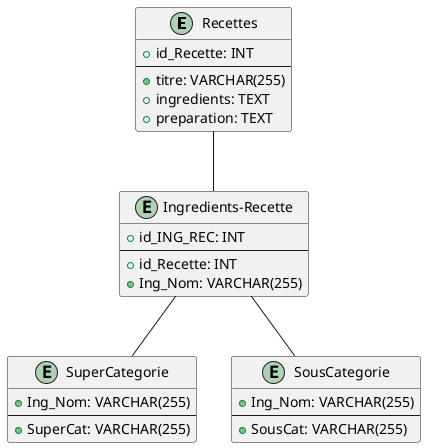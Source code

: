 @startuml

!define Table(name, desc) class name as "desc" << (T,#FFAAAA) >>

entity "Recettes" as Recettes {
    +id_Recette: INT
    --
    +titre: VARCHAR(255)
    +ingredients: TEXT
    +preparation: TEXT
}

entity "Ingredients-Recette" as IR {
    +id_ING_REC: INT
    --
    +id_Recette: INT
    +Ing_Nom: VARCHAR(255)
}

entity "SuperCategorie" as SuperCat {
    +Ing_Nom: VARCHAR(255)
    --
    +SuperCat: VARCHAR(255)
}

entity "SousCategorie" as SousCat {
    +Ing_Nom: VARCHAR(255)
    --
    +SousCat: VARCHAR(255)
}

Recettes -- IR
IR -- SuperCat
IR -- SousCat

@enduml